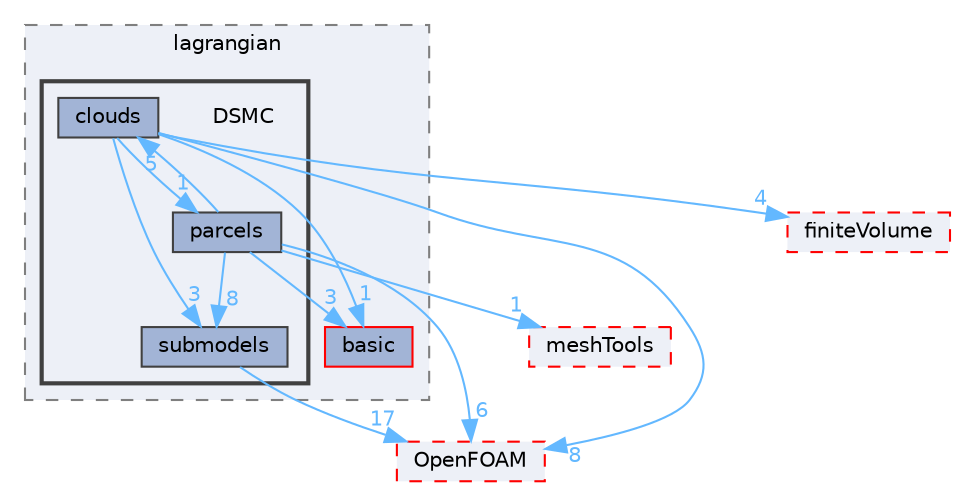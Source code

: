 digraph "src/lagrangian/DSMC"
{
 // LATEX_PDF_SIZE
  bgcolor="transparent";
  edge [fontname=Helvetica,fontsize=10,labelfontname=Helvetica,labelfontsize=10];
  node [fontname=Helvetica,fontsize=10,shape=box,height=0.2,width=0.4];
  compound=true
  subgraph clusterdir_f8c25efc4b6f6a8502a42d5af7554d23 {
    graph [ bgcolor="#edf0f7", pencolor="grey50", label="lagrangian", fontname=Helvetica,fontsize=10 style="filled,dashed", URL="dir_f8c25efc4b6f6a8502a42d5af7554d23.html",tooltip=""]
  dir_584e0ab0901b4327f36f4285cac7f2f8 [label="basic", fillcolor="#a2b4d6", color="red", style="filled", URL="dir_584e0ab0901b4327f36f4285cac7f2f8.html",tooltip=""];
  subgraph clusterdir_0edaa91cbfb55b9d84a014d50382efcb {
    graph [ bgcolor="#edf0f7", pencolor="grey25", label="", fontname=Helvetica,fontsize=10 style="filled,bold", URL="dir_0edaa91cbfb55b9d84a014d50382efcb.html",tooltip=""]
    dir_0edaa91cbfb55b9d84a014d50382efcb [shape=plaintext, label="DSMC"];
  dir_de5f31afe365503963d19e52cad41751 [label="clouds", fillcolor="#a2b4d6", color="grey25", style="filled", URL="dir_de5f31afe365503963d19e52cad41751.html",tooltip=""];
  dir_d20ce37f40ae4228b7a50453b523c7b7 [label="parcels", fillcolor="#a2b4d6", color="grey25", style="filled", URL="dir_d20ce37f40ae4228b7a50453b523c7b7.html",tooltip=""];
  dir_aa5533d18bfe518db8350fc74caf402d [label="submodels", fillcolor="#a2b4d6", color="grey25", style="filled", URL="dir_aa5533d18bfe518db8350fc74caf402d.html",tooltip=""];
  }
  }
  dir_c5473ff19b20e6ec4dfe5c310b3778a8 [label="OpenFOAM", fillcolor="#edf0f7", color="red", style="filled,dashed", URL="dir_c5473ff19b20e6ec4dfe5c310b3778a8.html",tooltip=""];
  dir_9bd15774b555cf7259a6fa18f99fe99b [label="finiteVolume", fillcolor="#edf0f7", color="red", style="filled,dashed", URL="dir_9bd15774b555cf7259a6fa18f99fe99b.html",tooltip=""];
  dir_ae30ad0bef50cf391b24c614251bb9fd [label="meshTools", fillcolor="#edf0f7", color="red", style="filled,dashed", URL="dir_ae30ad0bef50cf391b24c614251bb9fd.html",tooltip=""];
  dir_de5f31afe365503963d19e52cad41751->dir_9bd15774b555cf7259a6fa18f99fe99b [headlabel="4", labeldistance=1.5 headhref="dir_000507_001387.html" href="dir_000507_001387.html" color="steelblue1" fontcolor="steelblue1"];
  dir_de5f31afe365503963d19e52cad41751->dir_d20ce37f40ae4228b7a50453b523c7b7 [headlabel="1", labeldistance=1.5 headhref="dir_000507_002784.html" href="dir_000507_002784.html" color="steelblue1" fontcolor="steelblue1"];
  dir_de5f31afe365503963d19e52cad41751->dir_aa5533d18bfe518db8350fc74caf402d [headlabel="3", labeldistance=1.5 headhref="dir_000507_003800.html" href="dir_000507_003800.html" color="steelblue1" fontcolor="steelblue1"];
  dir_de5f31afe365503963d19e52cad41751->dir_c5473ff19b20e6ec4dfe5c310b3778a8 [headlabel="8", labeldistance=1.5 headhref="dir_000507_002695.html" href="dir_000507_002695.html" color="steelblue1" fontcolor="steelblue1"];
  dir_de5f31afe365503963d19e52cad41751->dir_584e0ab0901b4327f36f4285cac7f2f8 [headlabel="1", labeldistance=1.5 headhref="dir_000507_000211.html" href="dir_000507_000211.html" color="steelblue1" fontcolor="steelblue1"];
  dir_d20ce37f40ae4228b7a50453b523c7b7->dir_584e0ab0901b4327f36f4285cac7f2f8 [headlabel="3", labeldistance=1.5 headhref="dir_002784_000211.html" href="dir_002784_000211.html" color="steelblue1" fontcolor="steelblue1"];
  dir_d20ce37f40ae4228b7a50453b523c7b7->dir_aa5533d18bfe518db8350fc74caf402d [headlabel="8", labeldistance=1.5 headhref="dir_002784_003800.html" href="dir_002784_003800.html" color="steelblue1" fontcolor="steelblue1"];
  dir_d20ce37f40ae4228b7a50453b523c7b7->dir_ae30ad0bef50cf391b24c614251bb9fd [headlabel="1", labeldistance=1.5 headhref="dir_002784_002382.html" href="dir_002784_002382.html" color="steelblue1" fontcolor="steelblue1"];
  dir_d20ce37f40ae4228b7a50453b523c7b7->dir_c5473ff19b20e6ec4dfe5c310b3778a8 [headlabel="6", labeldistance=1.5 headhref="dir_002784_002695.html" href="dir_002784_002695.html" color="steelblue1" fontcolor="steelblue1"];
  dir_d20ce37f40ae4228b7a50453b523c7b7->dir_de5f31afe365503963d19e52cad41751 [headlabel="5", labeldistance=1.5 headhref="dir_002784_000507.html" href="dir_002784_000507.html" color="steelblue1" fontcolor="steelblue1"];
  dir_aa5533d18bfe518db8350fc74caf402d->dir_c5473ff19b20e6ec4dfe5c310b3778a8 [headlabel="17", labeldistance=1.5 headhref="dir_003800_002695.html" href="dir_003800_002695.html" color="steelblue1" fontcolor="steelblue1"];
}
